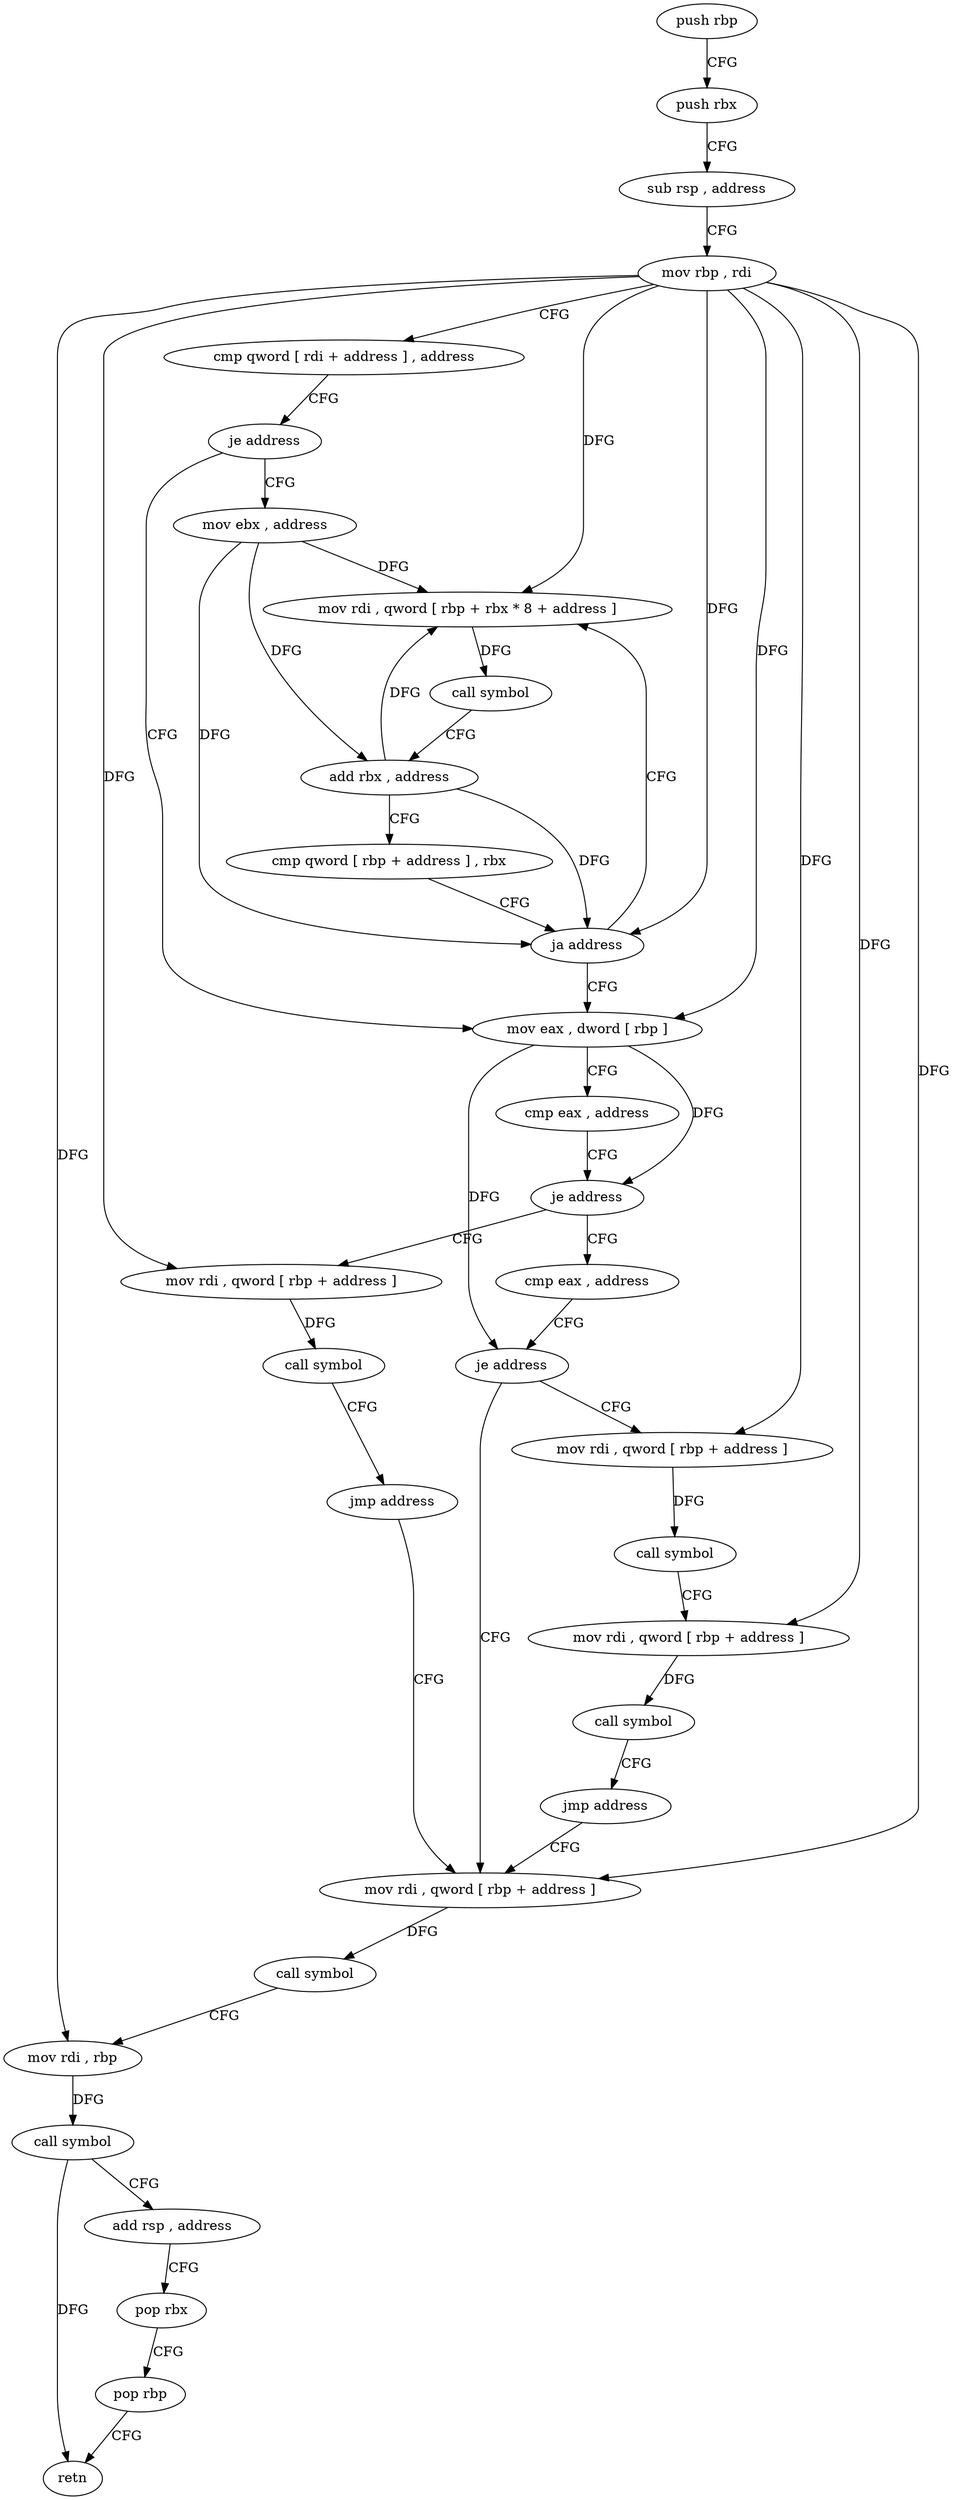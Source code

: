 digraph "func" {
"121742" [label = "push rbp" ]
"121743" [label = "push rbx" ]
"121744" [label = "sub rsp , address" ]
"121748" [label = "mov rbp , rdi" ]
"121751" [label = "cmp qword [ rdi + address ] , address" ]
"121756" [label = "je address" ]
"121783" [label = "mov eax , dword [ rbp ]" ]
"121758" [label = "mov ebx , address" ]
"121786" [label = "cmp eax , address" ]
"121789" [label = "je address" ]
"121820" [label = "mov rdi , qword [ rbp + address ]" ]
"121791" [label = "cmp eax , address" ]
"121763" [label = "mov rdi , qword [ rbp + rbx * 8 + address ]" ]
"121824" [label = "call symbol" ]
"121829" [label = "jmp address" ]
"121796" [label = "mov rdi , qword [ rbp + address ]" ]
"121794" [label = "je address" ]
"121831" [label = "mov rdi , qword [ rbp + address ]" ]
"121768" [label = "call symbol" ]
"121773" [label = "add rbx , address" ]
"121777" [label = "cmp qword [ rbp + address ] , rbx" ]
"121781" [label = "ja address" ]
"121800" [label = "call symbol" ]
"121805" [label = "mov rdi , rbp" ]
"121808" [label = "call symbol" ]
"121813" [label = "add rsp , address" ]
"121817" [label = "pop rbx" ]
"121818" [label = "pop rbp" ]
"121819" [label = "retn" ]
"121835" [label = "call symbol" ]
"121840" [label = "mov rdi , qword [ rbp + address ]" ]
"121844" [label = "call symbol" ]
"121849" [label = "jmp address" ]
"121742" -> "121743" [ label = "CFG" ]
"121743" -> "121744" [ label = "CFG" ]
"121744" -> "121748" [ label = "CFG" ]
"121748" -> "121751" [ label = "CFG" ]
"121748" -> "121783" [ label = "DFG" ]
"121748" -> "121820" [ label = "DFG" ]
"121748" -> "121763" [ label = "DFG" ]
"121748" -> "121781" [ label = "DFG" ]
"121748" -> "121796" [ label = "DFG" ]
"121748" -> "121805" [ label = "DFG" ]
"121748" -> "121831" [ label = "DFG" ]
"121748" -> "121840" [ label = "DFG" ]
"121751" -> "121756" [ label = "CFG" ]
"121756" -> "121783" [ label = "CFG" ]
"121756" -> "121758" [ label = "CFG" ]
"121783" -> "121786" [ label = "CFG" ]
"121783" -> "121789" [ label = "DFG" ]
"121783" -> "121794" [ label = "DFG" ]
"121758" -> "121763" [ label = "DFG" ]
"121758" -> "121773" [ label = "DFG" ]
"121758" -> "121781" [ label = "DFG" ]
"121786" -> "121789" [ label = "CFG" ]
"121789" -> "121820" [ label = "CFG" ]
"121789" -> "121791" [ label = "CFG" ]
"121820" -> "121824" [ label = "DFG" ]
"121791" -> "121794" [ label = "CFG" ]
"121763" -> "121768" [ label = "DFG" ]
"121824" -> "121829" [ label = "CFG" ]
"121829" -> "121796" [ label = "CFG" ]
"121796" -> "121800" [ label = "DFG" ]
"121794" -> "121831" [ label = "CFG" ]
"121794" -> "121796" [ label = "CFG" ]
"121831" -> "121835" [ label = "DFG" ]
"121768" -> "121773" [ label = "CFG" ]
"121773" -> "121777" [ label = "CFG" ]
"121773" -> "121763" [ label = "DFG" ]
"121773" -> "121781" [ label = "DFG" ]
"121777" -> "121781" [ label = "CFG" ]
"121781" -> "121763" [ label = "CFG" ]
"121781" -> "121783" [ label = "CFG" ]
"121800" -> "121805" [ label = "CFG" ]
"121805" -> "121808" [ label = "DFG" ]
"121808" -> "121813" [ label = "CFG" ]
"121808" -> "121819" [ label = "DFG" ]
"121813" -> "121817" [ label = "CFG" ]
"121817" -> "121818" [ label = "CFG" ]
"121818" -> "121819" [ label = "CFG" ]
"121835" -> "121840" [ label = "CFG" ]
"121840" -> "121844" [ label = "DFG" ]
"121844" -> "121849" [ label = "CFG" ]
"121849" -> "121796" [ label = "CFG" ]
}
